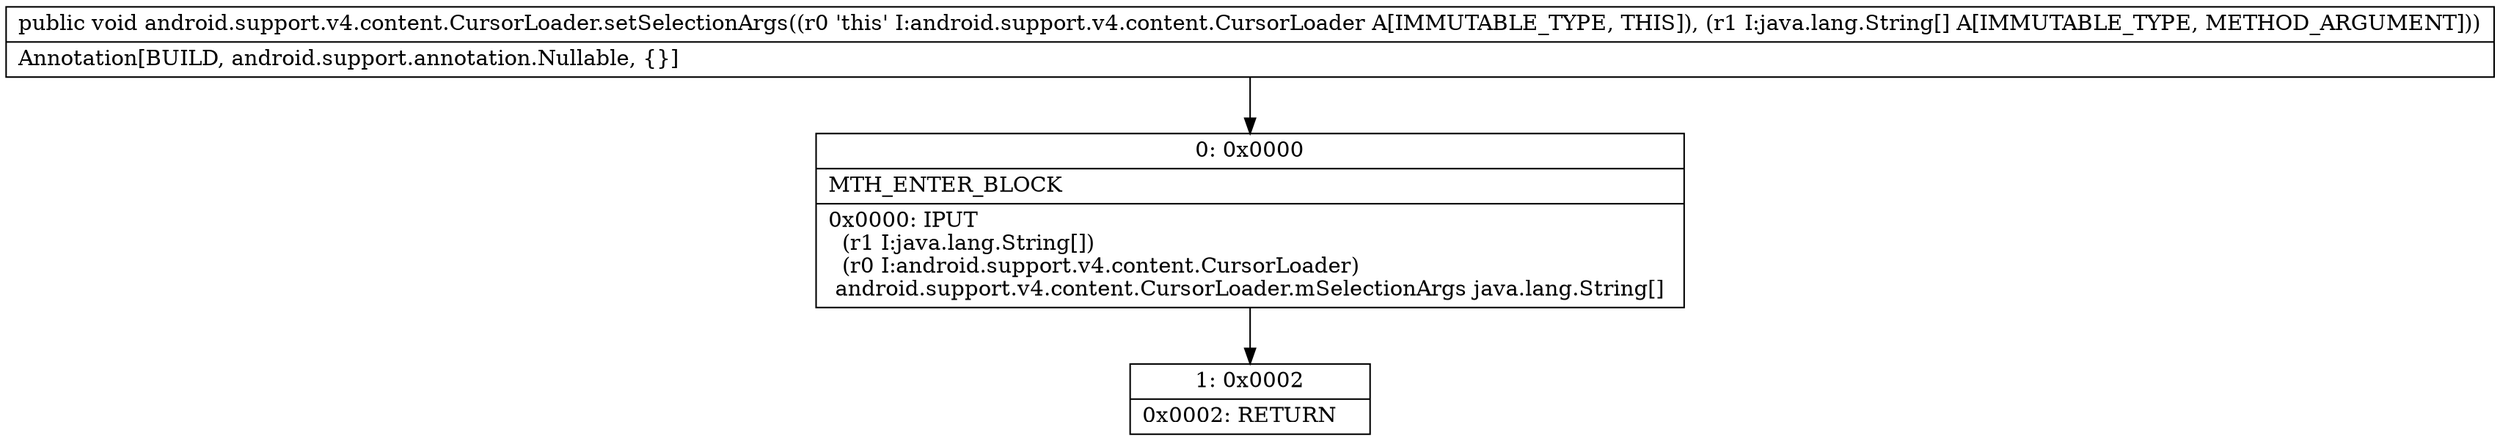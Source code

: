 digraph "CFG forandroid.support.v4.content.CursorLoader.setSelectionArgs([Ljava\/lang\/String;)V" {
Node_0 [shape=record,label="{0\:\ 0x0000|MTH_ENTER_BLOCK\l|0x0000: IPUT  \l  (r1 I:java.lang.String[])\l  (r0 I:android.support.v4.content.CursorLoader)\l android.support.v4.content.CursorLoader.mSelectionArgs java.lang.String[] \l}"];
Node_1 [shape=record,label="{1\:\ 0x0002|0x0002: RETURN   \l}"];
MethodNode[shape=record,label="{public void android.support.v4.content.CursorLoader.setSelectionArgs((r0 'this' I:android.support.v4.content.CursorLoader A[IMMUTABLE_TYPE, THIS]), (r1 I:java.lang.String[] A[IMMUTABLE_TYPE, METHOD_ARGUMENT]))  | Annotation[BUILD, android.support.annotation.Nullable, \{\}]\l}"];
MethodNode -> Node_0;
Node_0 -> Node_1;
}

